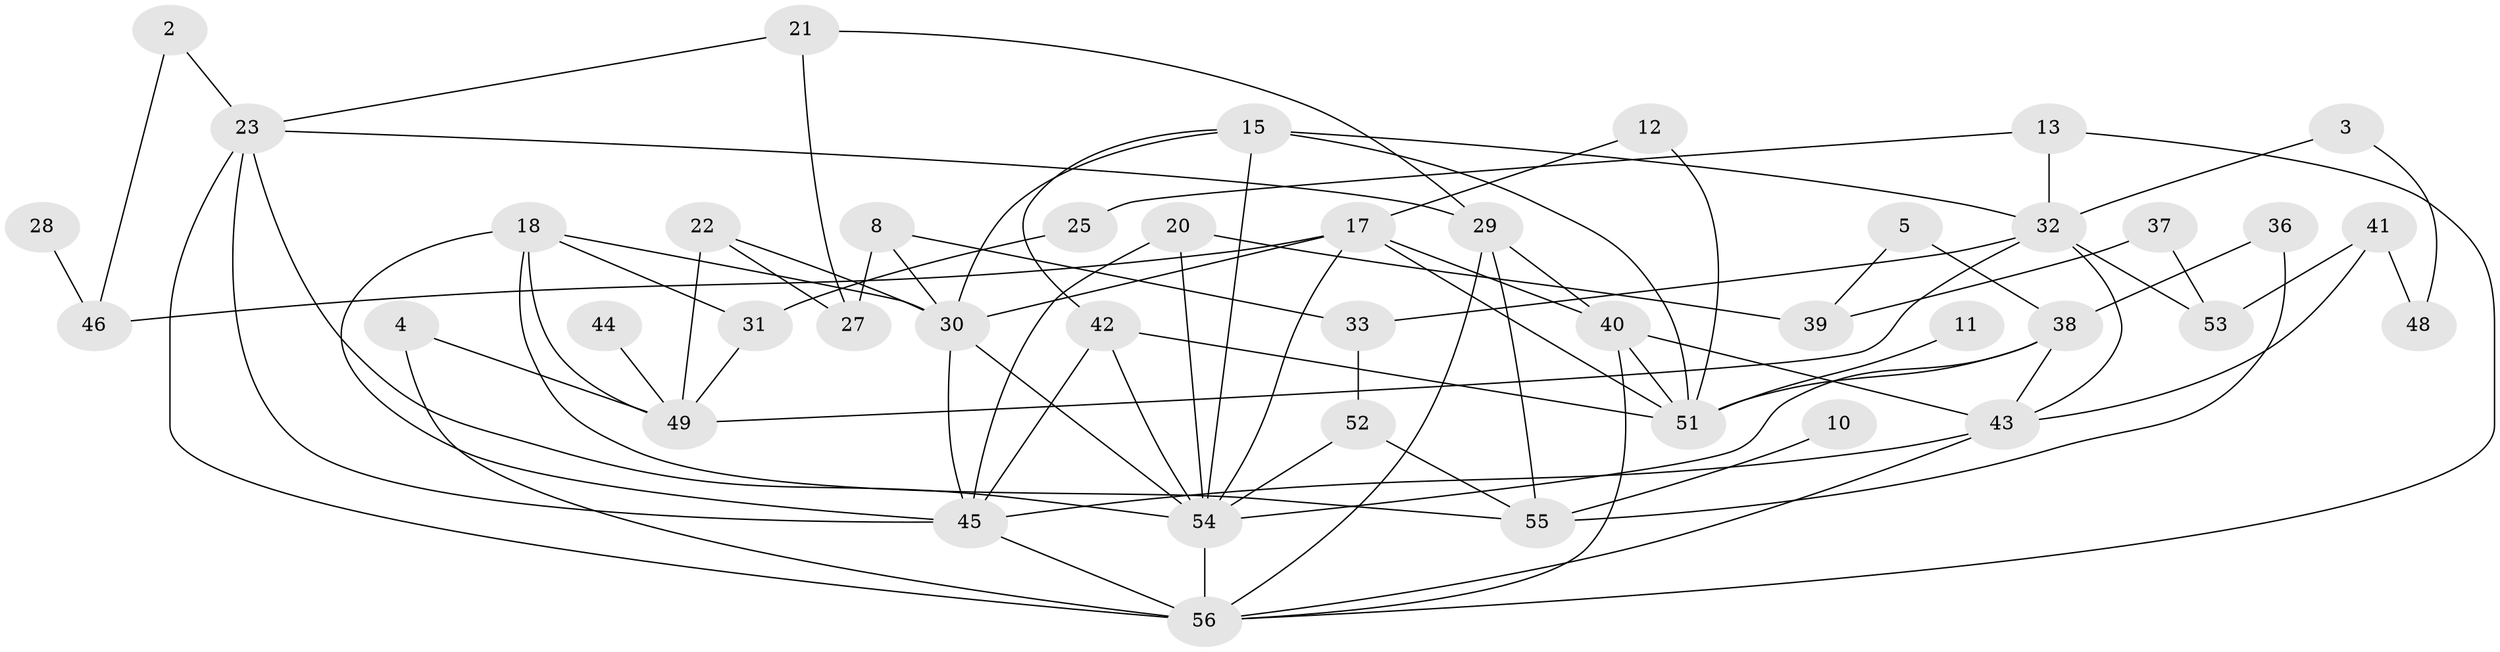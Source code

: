 // original degree distribution, {0: 0.10714285714285714, 3: 0.29464285714285715, 2: 0.16071428571428573, 1: 0.1875, 5: 0.08035714285714286, 4: 0.14285714285714285, 6: 0.017857142857142856, 7: 0.008928571428571428}
// Generated by graph-tools (version 1.1) at 2025/00/03/09/25 03:00:44]
// undirected, 43 vertices, 82 edges
graph export_dot {
graph [start="1"]
  node [color=gray90,style=filled];
  2;
  3;
  4;
  5;
  8;
  10;
  11;
  12;
  13;
  15;
  17;
  18;
  20;
  21;
  22;
  23;
  25;
  27;
  28;
  29;
  30;
  31;
  32;
  33;
  36;
  37;
  38;
  39;
  40;
  41;
  42;
  43;
  44;
  45;
  46;
  48;
  49;
  51;
  52;
  53;
  54;
  55;
  56;
  2 -- 23 [weight=1.0];
  2 -- 46 [weight=1.0];
  3 -- 32 [weight=1.0];
  3 -- 48 [weight=1.0];
  4 -- 49 [weight=1.0];
  4 -- 56 [weight=2.0];
  5 -- 38 [weight=1.0];
  5 -- 39 [weight=1.0];
  8 -- 27 [weight=1.0];
  8 -- 30 [weight=1.0];
  8 -- 33 [weight=1.0];
  10 -- 55 [weight=1.0];
  11 -- 51 [weight=1.0];
  12 -- 17 [weight=1.0];
  12 -- 51 [weight=1.0];
  13 -- 25 [weight=1.0];
  13 -- 32 [weight=1.0];
  13 -- 56 [weight=1.0];
  15 -- 30 [weight=1.0];
  15 -- 32 [weight=1.0];
  15 -- 42 [weight=1.0];
  15 -- 51 [weight=1.0];
  15 -- 54 [weight=1.0];
  17 -- 30 [weight=1.0];
  17 -- 40 [weight=1.0];
  17 -- 46 [weight=1.0];
  17 -- 51 [weight=1.0];
  17 -- 54 [weight=1.0];
  18 -- 30 [weight=1.0];
  18 -- 31 [weight=1.0];
  18 -- 45 [weight=1.0];
  18 -- 49 [weight=1.0];
  18 -- 55 [weight=1.0];
  20 -- 39 [weight=1.0];
  20 -- 45 [weight=1.0];
  20 -- 54 [weight=1.0];
  21 -- 23 [weight=1.0];
  21 -- 27 [weight=1.0];
  21 -- 29 [weight=1.0];
  22 -- 27 [weight=1.0];
  22 -- 30 [weight=1.0];
  22 -- 49 [weight=2.0];
  23 -- 29 [weight=1.0];
  23 -- 45 [weight=1.0];
  23 -- 54 [weight=1.0];
  23 -- 56 [weight=1.0];
  25 -- 31 [weight=1.0];
  28 -- 46 [weight=1.0];
  29 -- 40 [weight=1.0];
  29 -- 55 [weight=1.0];
  29 -- 56 [weight=1.0];
  30 -- 45 [weight=1.0];
  30 -- 54 [weight=1.0];
  31 -- 49 [weight=2.0];
  32 -- 33 [weight=1.0];
  32 -- 43 [weight=1.0];
  32 -- 49 [weight=1.0];
  32 -- 53 [weight=1.0];
  33 -- 52 [weight=1.0];
  36 -- 38 [weight=1.0];
  36 -- 55 [weight=2.0];
  37 -- 39 [weight=1.0];
  37 -- 53 [weight=1.0];
  38 -- 43 [weight=1.0];
  38 -- 51 [weight=1.0];
  38 -- 54 [weight=1.0];
  40 -- 43 [weight=1.0];
  40 -- 51 [weight=1.0];
  40 -- 56 [weight=1.0];
  41 -- 43 [weight=1.0];
  41 -- 48 [weight=1.0];
  41 -- 53 [weight=1.0];
  42 -- 45 [weight=1.0];
  42 -- 51 [weight=1.0];
  42 -- 54 [weight=1.0];
  43 -- 45 [weight=1.0];
  43 -- 56 [weight=1.0];
  44 -- 49 [weight=1.0];
  45 -- 56 [weight=1.0];
  52 -- 54 [weight=1.0];
  52 -- 55 [weight=1.0];
  54 -- 56 [weight=1.0];
}
